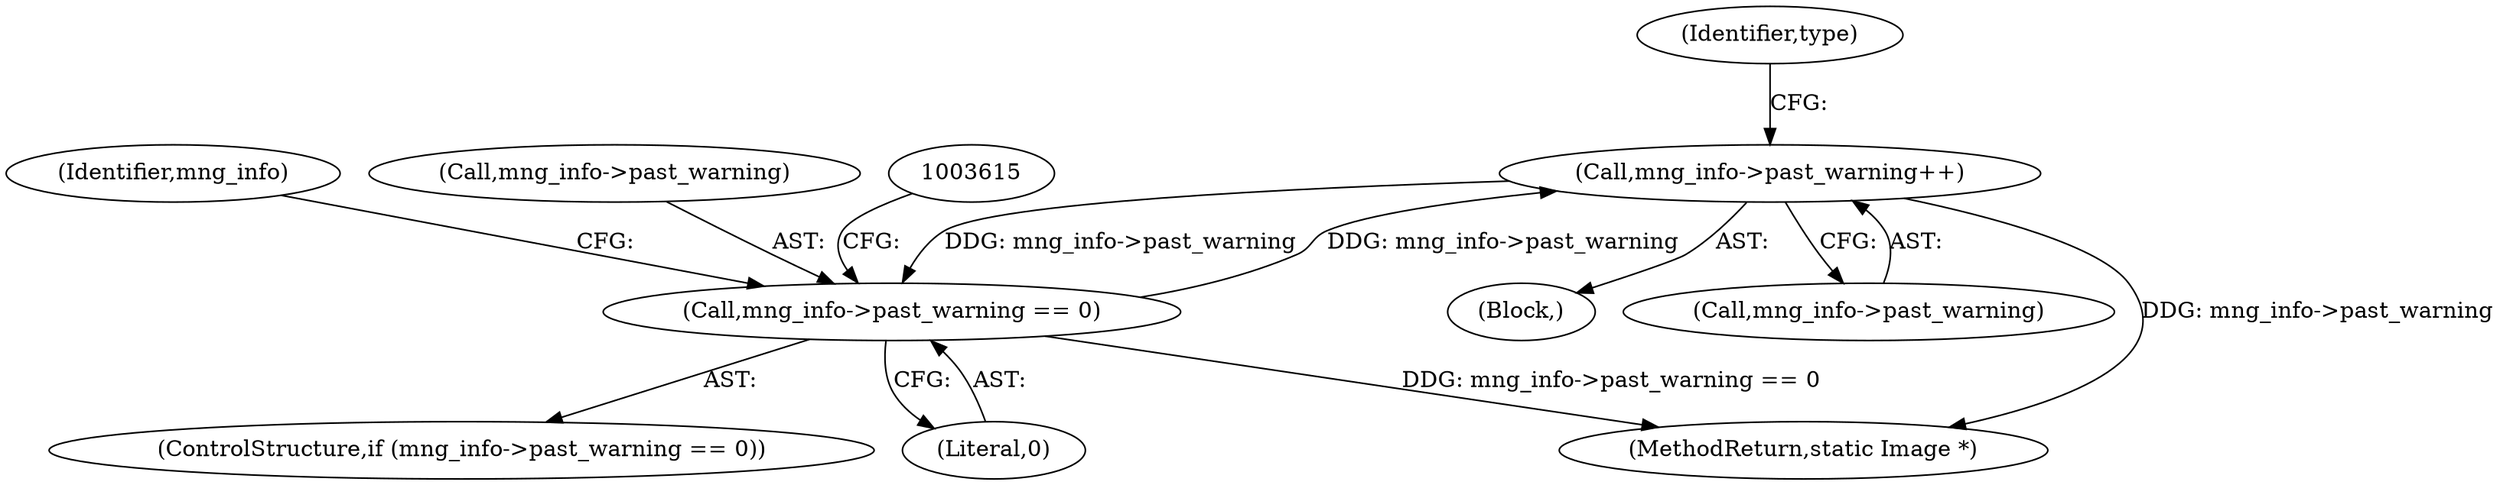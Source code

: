 digraph "0_ImageMagick_9eedb5660f1704cde8e8cd784c5c2a09dd2fd60f_0@pointer" {
"1003628" [label="(Call,mng_info->past_warning++)"];
"1003609" [label="(Call,mng_info->past_warning == 0)"];
"1003628" [label="(Call,mng_info->past_warning++)"];
"1003630" [label="(Identifier,mng_info)"];
"1007374" [label="(MethodReturn,static Image *)"];
"1003607" [label="(Block,)"];
"1003608" [label="(ControlStructure,if (mng_info->past_warning == 0))"];
"1003628" [label="(Call,mng_info->past_warning++)"];
"1003629" [label="(Call,mng_info->past_warning)"];
"1003635" [label="(Identifier,type)"];
"1003609" [label="(Call,mng_info->past_warning == 0)"];
"1003610" [label="(Call,mng_info->past_warning)"];
"1003613" [label="(Literal,0)"];
"1003628" -> "1003607"  [label="AST: "];
"1003628" -> "1003629"  [label="CFG: "];
"1003629" -> "1003628"  [label="AST: "];
"1003635" -> "1003628"  [label="CFG: "];
"1003628" -> "1007374"  [label="DDG: mng_info->past_warning"];
"1003628" -> "1003609"  [label="DDG: mng_info->past_warning"];
"1003609" -> "1003628"  [label="DDG: mng_info->past_warning"];
"1003609" -> "1003608"  [label="AST: "];
"1003609" -> "1003613"  [label="CFG: "];
"1003610" -> "1003609"  [label="AST: "];
"1003613" -> "1003609"  [label="AST: "];
"1003615" -> "1003609"  [label="CFG: "];
"1003630" -> "1003609"  [label="CFG: "];
"1003609" -> "1007374"  [label="DDG: mng_info->past_warning == 0"];
}
